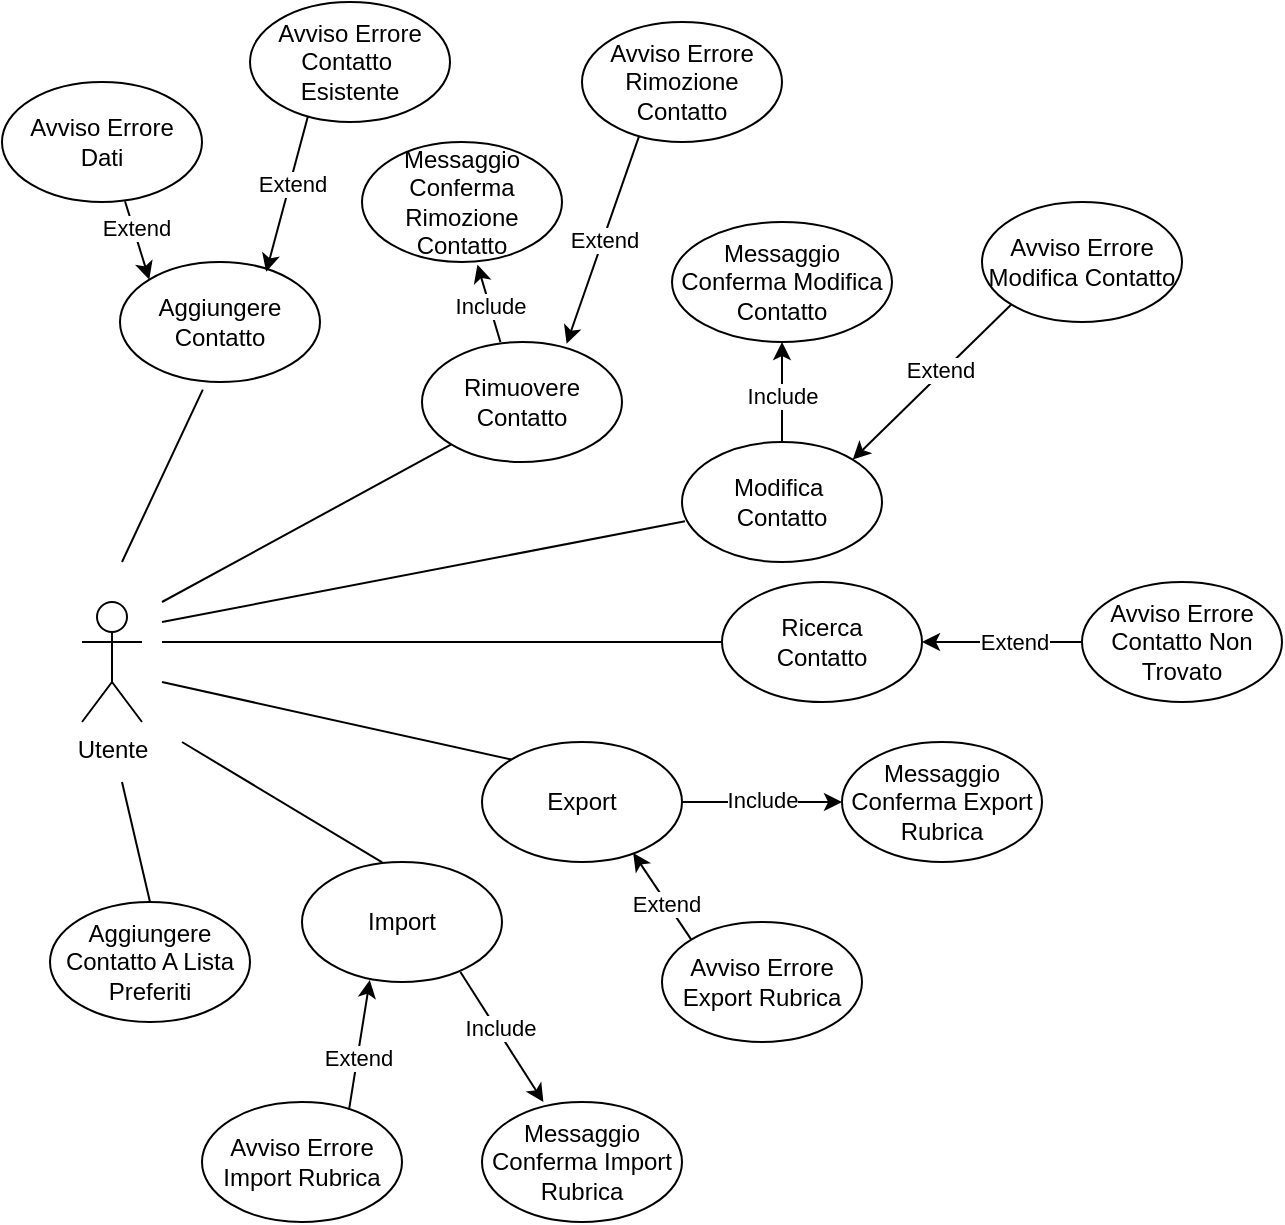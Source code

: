 <mxfile version="25.0.3">
  <diagram name="Pagina-1" id="Ysz00z4WzDfplX0hX_FA">
    <mxGraphModel dx="1354" dy="604" grid="1" gridSize="10" guides="1" tooltips="1" connect="1" arrows="1" fold="1" page="1" pageScale="1" pageWidth="827" pageHeight="1169" math="0" shadow="0">
      <root>
        <mxCell id="0" />
        <mxCell id="1" parent="0" />
        <mxCell id="C4mK0Z9uN4kd12q_vVfB-1" value="Utente" style="shape=umlActor;verticalLabelPosition=bottom;verticalAlign=top;html=1;outlineConnect=0;" parent="1" vertex="1">
          <mxGeometry x="130" y="310" width="30" height="60" as="geometry" />
        </mxCell>
        <mxCell id="C4mK0Z9uN4kd12q_vVfB-2" value="Aggiungere Contatto" style="ellipse;whiteSpace=wrap;html=1;" parent="1" vertex="1">
          <mxGeometry x="149" y="140" width="100" height="60" as="geometry" />
        </mxCell>
        <mxCell id="C4mK0Z9uN4kd12q_vVfB-3" value="Rimuovere Contatto" style="ellipse;whiteSpace=wrap;html=1;" parent="1" vertex="1">
          <mxGeometry x="300" y="180" width="100" height="60" as="geometry" />
        </mxCell>
        <mxCell id="C4mK0Z9uN4kd12q_vVfB-4" value="&lt;div&gt;Modifica&amp;nbsp;&lt;/div&gt;&lt;div&gt;Contatto&lt;/div&gt;" style="ellipse;whiteSpace=wrap;html=1;" parent="1" vertex="1">
          <mxGeometry x="430" y="230" width="100" height="60" as="geometry" />
        </mxCell>
        <mxCell id="C4mK0Z9uN4kd12q_vVfB-5" value="&lt;div&gt;Ricerca &lt;br&gt;&lt;/div&gt;&lt;div&gt;Contatto&lt;br&gt;&lt;/div&gt;" style="ellipse;whiteSpace=wrap;html=1;" parent="1" vertex="1">
          <mxGeometry x="450" y="300" width="100" height="60" as="geometry" />
        </mxCell>
        <mxCell id="C4mK0Z9uN4kd12q_vVfB-6" value="Export" style="ellipse;whiteSpace=wrap;html=1;" parent="1" vertex="1">
          <mxGeometry x="330" y="380" width="100" height="60" as="geometry" />
        </mxCell>
        <mxCell id="C4mK0Z9uN4kd12q_vVfB-7" value="Import" style="ellipse;whiteSpace=wrap;html=1;" parent="1" vertex="1">
          <mxGeometry x="240" y="440" width="100" height="60" as="geometry" />
        </mxCell>
        <mxCell id="C4mK0Z9uN4kd12q_vVfB-8" value="Aggiungere Contatto A Lista&lt;br&gt;Preferiti" style="ellipse;whiteSpace=wrap;html=1;" parent="1" vertex="1">
          <mxGeometry x="114" y="460" width="100" height="60" as="geometry" />
        </mxCell>
        <mxCell id="C4mK0Z9uN4kd12q_vVfB-10" value="&lt;div&gt;Avviso Errore&lt;/div&gt;&lt;div&gt;Dati&lt;br&gt;&lt;/div&gt;" style="ellipse;whiteSpace=wrap;html=1;" parent="1" vertex="1">
          <mxGeometry x="90" y="50" width="100" height="60" as="geometry" />
        </mxCell>
        <mxCell id="C4mK0Z9uN4kd12q_vVfB-11" value="&lt;div&gt;Avviso Errore Contatto&amp;nbsp;&lt;/div&gt;&lt;div&gt;Esistente&lt;br&gt;&lt;/div&gt;" style="ellipse;whiteSpace=wrap;html=1;" parent="1" vertex="1">
          <mxGeometry x="214" y="10" width="100" height="60" as="geometry" />
        </mxCell>
        <mxCell id="C4mK0Z9uN4kd12q_vVfB-12" value="Messaggio Conferma Rimozione Contatto" style="ellipse;whiteSpace=wrap;html=1;" parent="1" vertex="1">
          <mxGeometry x="270" y="80" width="100" height="60" as="geometry" />
        </mxCell>
        <mxCell id="C4mK0Z9uN4kd12q_vVfB-13" value="Avviso Errore Rimozione Contatto" style="ellipse;whiteSpace=wrap;html=1;" parent="1" vertex="1">
          <mxGeometry x="380" y="20" width="100" height="60" as="geometry" />
        </mxCell>
        <mxCell id="C4mK0Z9uN4kd12q_vVfB-14" value="Messaggio Conferma Modifica Contatto" style="ellipse;whiteSpace=wrap;html=1;" parent="1" vertex="1">
          <mxGeometry x="425" y="120" width="110" height="60" as="geometry" />
        </mxCell>
        <mxCell id="C4mK0Z9uN4kd12q_vVfB-15" value="Avviso Errore Modifica Contatto" style="ellipse;whiteSpace=wrap;html=1;" parent="1" vertex="1">
          <mxGeometry x="580" y="110" width="100" height="60" as="geometry" />
        </mxCell>
        <mxCell id="C4mK0Z9uN4kd12q_vVfB-16" value="Avviso Errore Contatto Non Trovato" style="ellipse;whiteSpace=wrap;html=1;" parent="1" vertex="1">
          <mxGeometry x="630" y="300" width="100" height="60" as="geometry" />
        </mxCell>
        <mxCell id="C4mK0Z9uN4kd12q_vVfB-17" value="&lt;div&gt;Messaggio Conferma Export Rubrica&lt;/div&gt;" style="ellipse;whiteSpace=wrap;html=1;" parent="1" vertex="1">
          <mxGeometry x="510" y="380" width="100" height="60" as="geometry" />
        </mxCell>
        <mxCell id="C4mK0Z9uN4kd12q_vVfB-18" value="Avviso Errore Export Rubrica " style="ellipse;whiteSpace=wrap;html=1;" parent="1" vertex="1">
          <mxGeometry x="420" y="470" width="100" height="60" as="geometry" />
        </mxCell>
        <mxCell id="C4mK0Z9uN4kd12q_vVfB-19" value="Messaggio Conferma Import Rubrica" style="ellipse;whiteSpace=wrap;html=1;" parent="1" vertex="1">
          <mxGeometry x="330" y="560" width="100" height="60" as="geometry" />
        </mxCell>
        <mxCell id="C4mK0Z9uN4kd12q_vVfB-20" value="Avviso Errore Import Rubrica" style="ellipse;whiteSpace=wrap;html=1;" parent="1" vertex="1">
          <mxGeometry x="190" y="560" width="100" height="60" as="geometry" />
        </mxCell>
        <mxCell id="C4mK0Z9uN4kd12q_vVfB-21" value="" style="endArrow=classic;html=1;rounded=0;entryX=0.731;entryY=0.082;entryDx=0;entryDy=0;entryPerimeter=0;exitX=0.289;exitY=0.956;exitDx=0;exitDy=0;exitPerimeter=0;" parent="1" source="C4mK0Z9uN4kd12q_vVfB-11" target="C4mK0Z9uN4kd12q_vVfB-2" edge="1">
          <mxGeometry width="50" height="50" relative="1" as="geometry">
            <mxPoint x="370" y="340" as="sourcePoint" />
            <mxPoint x="420" y="290" as="targetPoint" />
          </mxGeometry>
        </mxCell>
        <mxCell id="dJXKkjyoeU7LUYSbvIur-2" value="Extend" style="edgeLabel;html=1;align=center;verticalAlign=middle;resizable=0;points=[];" parent="C4mK0Z9uN4kd12q_vVfB-21" vertex="1" connectable="0">
          <mxGeometry x="-0.135" y="1" relative="1" as="geometry">
            <mxPoint as="offset" />
          </mxGeometry>
        </mxCell>
        <mxCell id="C4mK0Z9uN4kd12q_vVfB-22" value="" style="endArrow=classic;html=1;rounded=0;entryX=0;entryY=0;entryDx=0;entryDy=0;exitX=0.615;exitY=0.994;exitDx=0;exitDy=0;exitPerimeter=0;" parent="1" source="C4mK0Z9uN4kd12q_vVfB-10" target="C4mK0Z9uN4kd12q_vVfB-2" edge="1">
          <mxGeometry width="50" height="50" relative="1" as="geometry">
            <mxPoint x="253" y="76" as="sourcePoint" />
            <mxPoint x="232" y="155" as="targetPoint" />
          </mxGeometry>
        </mxCell>
        <mxCell id="dJXKkjyoeU7LUYSbvIur-1" value="Extend" style="edgeLabel;html=1;align=center;verticalAlign=middle;resizable=0;points=[];" parent="C4mK0Z9uN4kd12q_vVfB-22" vertex="1" connectable="0">
          <mxGeometry x="-0.309" y="1" relative="1" as="geometry">
            <mxPoint as="offset" />
          </mxGeometry>
        </mxCell>
        <mxCell id="C4mK0Z9uN4kd12q_vVfB-24" value="" style="endArrow=classic;html=1;rounded=0;exitX=0.292;exitY=0.043;exitDx=0;exitDy=0;exitPerimeter=0;entryX=0.577;entryY=1.022;entryDx=0;entryDy=0;entryPerimeter=0;" parent="1" target="C4mK0Z9uN4kd12q_vVfB-12" edge="1">
          <mxGeometry width="50" height="50" relative="1" as="geometry">
            <mxPoint x="339.2" y="180.0" as="sourcePoint" />
            <mxPoint x="330" y="150" as="targetPoint" />
          </mxGeometry>
        </mxCell>
        <mxCell id="dJXKkjyoeU7LUYSbvIur-4" value="Include" style="edgeLabel;html=1;align=center;verticalAlign=middle;resizable=0;points=[];" parent="C4mK0Z9uN4kd12q_vVfB-24" vertex="1" connectable="0">
          <mxGeometry x="-0.033" relative="1" as="geometry">
            <mxPoint as="offset" />
          </mxGeometry>
        </mxCell>
        <mxCell id="C4mK0Z9uN4kd12q_vVfB-25" value="" style="endArrow=classic;html=1;rounded=0;entryX=0.723;entryY=0.015;entryDx=0;entryDy=0;entryPerimeter=0;exitX=0.285;exitY=0.953;exitDx=0;exitDy=0;exitPerimeter=0;" parent="1" source="C4mK0Z9uN4kd12q_vVfB-13" target="C4mK0Z9uN4kd12q_vVfB-3" edge="1">
          <mxGeometry width="50" height="50" relative="1" as="geometry">
            <mxPoint x="273" y="96" as="sourcePoint" />
            <mxPoint x="252" y="175" as="targetPoint" />
          </mxGeometry>
        </mxCell>
        <mxCell id="dJXKkjyoeU7LUYSbvIur-5" value="Extend" style="edgeLabel;html=1;align=center;verticalAlign=middle;resizable=0;points=[];" parent="C4mK0Z9uN4kd12q_vVfB-25" vertex="1" connectable="0">
          <mxGeometry x="-0.007" relative="1" as="geometry">
            <mxPoint as="offset" />
          </mxGeometry>
        </mxCell>
        <mxCell id="C4mK0Z9uN4kd12q_vVfB-26" value="" style="endArrow=classic;html=1;rounded=0;exitX=0.5;exitY=0;exitDx=0;exitDy=0;entryX=0.5;entryY=1;entryDx=0;entryDy=0;" parent="1" source="C4mK0Z9uN4kd12q_vVfB-4" target="C4mK0Z9uN4kd12q_vVfB-14" edge="1">
          <mxGeometry width="50" height="50" relative="1" as="geometry">
            <mxPoint x="283" y="106" as="sourcePoint" />
            <mxPoint x="480" y="190" as="targetPoint" />
          </mxGeometry>
        </mxCell>
        <mxCell id="dJXKkjyoeU7LUYSbvIur-6" value="Include" style="edgeLabel;html=1;align=center;verticalAlign=middle;resizable=0;points=[];" parent="C4mK0Z9uN4kd12q_vVfB-26" vertex="1" connectable="0">
          <mxGeometry x="-0.083" relative="1" as="geometry">
            <mxPoint as="offset" />
          </mxGeometry>
        </mxCell>
        <mxCell id="C4mK0Z9uN4kd12q_vVfB-27" value="" style="endArrow=classic;html=1;rounded=0;entryX=1;entryY=0;entryDx=0;entryDy=0;exitX=0;exitY=1;exitDx=0;exitDy=0;" parent="1" source="C4mK0Z9uN4kd12q_vVfB-15" target="C4mK0Z9uN4kd12q_vVfB-4" edge="1">
          <mxGeometry width="50" height="50" relative="1" as="geometry">
            <mxPoint x="293" y="116" as="sourcePoint" />
            <mxPoint x="272" y="195" as="targetPoint" />
          </mxGeometry>
        </mxCell>
        <mxCell id="dJXKkjyoeU7LUYSbvIur-7" value="Extend" style="edgeLabel;html=1;align=center;verticalAlign=middle;resizable=0;points=[];" parent="C4mK0Z9uN4kd12q_vVfB-27" vertex="1" connectable="0">
          <mxGeometry x="-0.13" y="-2" relative="1" as="geometry">
            <mxPoint as="offset" />
          </mxGeometry>
        </mxCell>
        <mxCell id="C4mK0Z9uN4kd12q_vVfB-28" value="" style="endArrow=classic;html=1;rounded=0;entryX=1;entryY=0.5;entryDx=0;entryDy=0;exitX=0;exitY=0.5;exitDx=0;exitDy=0;" parent="1" source="C4mK0Z9uN4kd12q_vVfB-16" target="C4mK0Z9uN4kd12q_vVfB-5" edge="1">
          <mxGeometry width="50" height="50" relative="1" as="geometry">
            <mxPoint x="318" y="116" as="sourcePoint" />
            <mxPoint x="297" y="195" as="targetPoint" />
          </mxGeometry>
        </mxCell>
        <mxCell id="dJXKkjyoeU7LUYSbvIur-8" value="Extend" style="edgeLabel;html=1;align=center;verticalAlign=middle;resizable=0;points=[];" parent="C4mK0Z9uN4kd12q_vVfB-28" vertex="1" connectable="0">
          <mxGeometry x="-0.133" relative="1" as="geometry">
            <mxPoint as="offset" />
          </mxGeometry>
        </mxCell>
        <mxCell id="C4mK0Z9uN4kd12q_vVfB-29" value="" style="endArrow=classic;html=1;rounded=0;entryX=0;entryY=0.5;entryDx=0;entryDy=0;exitX=1;exitY=0.5;exitDx=0;exitDy=0;" parent="1" source="C4mK0Z9uN4kd12q_vVfB-6" target="C4mK0Z9uN4kd12q_vVfB-17" edge="1">
          <mxGeometry width="50" height="50" relative="1" as="geometry">
            <mxPoint x="273" y="136" as="sourcePoint" />
            <mxPoint x="252" y="215" as="targetPoint" />
          </mxGeometry>
        </mxCell>
        <mxCell id="dJXKkjyoeU7LUYSbvIur-9" value="Include" style="edgeLabel;html=1;align=center;verticalAlign=middle;resizable=0;points=[];" parent="C4mK0Z9uN4kd12q_vVfB-29" vertex="1" connectable="0">
          <mxGeometry x="0.102" y="1" relative="1" as="geometry">
            <mxPoint x="-4" as="offset" />
          </mxGeometry>
        </mxCell>
        <mxCell id="C4mK0Z9uN4kd12q_vVfB-30" value="" style="endArrow=classic;html=1;rounded=0;entryX=0.756;entryY=0.925;entryDx=0;entryDy=0;entryPerimeter=0;exitX=0;exitY=0;exitDx=0;exitDy=0;" parent="1" source="C4mK0Z9uN4kd12q_vVfB-18" target="C4mK0Z9uN4kd12q_vVfB-6" edge="1">
          <mxGeometry width="50" height="50" relative="1" as="geometry">
            <mxPoint x="283" y="146" as="sourcePoint" />
            <mxPoint x="262" y="225" as="targetPoint" />
          </mxGeometry>
        </mxCell>
        <mxCell id="dJXKkjyoeU7LUYSbvIur-10" value="Extend" style="edgeLabel;html=1;align=center;verticalAlign=middle;resizable=0;points=[];" parent="C4mK0Z9uN4kd12q_vVfB-30" vertex="1" connectable="0">
          <mxGeometry x="-0.15" y="1" relative="1" as="geometry">
            <mxPoint as="offset" />
          </mxGeometry>
        </mxCell>
        <mxCell id="C4mK0Z9uN4kd12q_vVfB-31" value="" style="endArrow=classic;html=1;rounded=0;entryX=0.262;entryY=0.004;entryDx=0;entryDy=0;entryPerimeter=0;exitX=0.792;exitY=0.917;exitDx=0;exitDy=0;exitPerimeter=0;" parent="1" source="C4mK0Z9uN4kd12q_vVfB-7" edge="1">
          <mxGeometry width="50" height="50" relative="1" as="geometry">
            <mxPoint x="329.996" y="510.889" as="sourcePoint" />
            <mxPoint x="360.7" y="560" as="targetPoint" />
          </mxGeometry>
        </mxCell>
        <mxCell id="dJXKkjyoeU7LUYSbvIur-12" value="Include" style="edgeLabel;html=1;align=center;verticalAlign=middle;resizable=0;points=[];" parent="C4mK0Z9uN4kd12q_vVfB-31" vertex="1" connectable="0">
          <mxGeometry x="-0.116" y="1" relative="1" as="geometry">
            <mxPoint as="offset" />
          </mxGeometry>
        </mxCell>
        <mxCell id="C4mK0Z9uN4kd12q_vVfB-32" value="" style="endArrow=classic;html=1;rounded=0;entryX=0.339;entryY=0.984;entryDx=0;entryDy=0;entryPerimeter=0;exitX=0.735;exitY=0.066;exitDx=0;exitDy=0;exitPerimeter=0;" parent="1" source="C4mK0Z9uN4kd12q_vVfB-20" target="C4mK0Z9uN4kd12q_vVfB-7" edge="1">
          <mxGeometry width="50" height="50" relative="1" as="geometry">
            <mxPoint x="343" y="166" as="sourcePoint" />
            <mxPoint x="322" y="245" as="targetPoint" />
          </mxGeometry>
        </mxCell>
        <mxCell id="dJXKkjyoeU7LUYSbvIur-13" value="Extend" style="edgeLabel;html=1;align=center;verticalAlign=middle;resizable=0;points=[];" parent="C4mK0Z9uN4kd12q_vVfB-32" vertex="1" connectable="0">
          <mxGeometry x="-0.184" relative="1" as="geometry">
            <mxPoint as="offset" />
          </mxGeometry>
        </mxCell>
        <mxCell id="C4mK0Z9uN4kd12q_vVfB-33" value="" style="endArrow=none;html=1;rounded=0;entryX=0.414;entryY=1.063;entryDx=0;entryDy=0;entryPerimeter=0;" parent="1" target="C4mK0Z9uN4kd12q_vVfB-2" edge="1">
          <mxGeometry width="50" height="50" relative="1" as="geometry">
            <mxPoint x="150" y="290" as="sourcePoint" />
            <mxPoint x="420" y="290" as="targetPoint" />
          </mxGeometry>
        </mxCell>
        <mxCell id="C4mK0Z9uN4kd12q_vVfB-34" value="" style="endArrow=none;html=1;rounded=0;entryX=0;entryY=1;entryDx=0;entryDy=0;" parent="1" target="C4mK0Z9uN4kd12q_vVfB-3" edge="1">
          <mxGeometry width="50" height="50" relative="1" as="geometry">
            <mxPoint x="170" y="310" as="sourcePoint" />
            <mxPoint x="200" y="214" as="targetPoint" />
          </mxGeometry>
        </mxCell>
        <mxCell id="C4mK0Z9uN4kd12q_vVfB-35" value="" style="endArrow=none;html=1;rounded=0;entryX=0.015;entryY=0.661;entryDx=0;entryDy=0;entryPerimeter=0;" parent="1" target="C4mK0Z9uN4kd12q_vVfB-4" edge="1">
          <mxGeometry width="50" height="50" relative="1" as="geometry">
            <mxPoint x="170" y="320" as="sourcePoint" />
            <mxPoint x="210" y="224" as="targetPoint" />
          </mxGeometry>
        </mxCell>
        <mxCell id="C4mK0Z9uN4kd12q_vVfB-36" value="" style="endArrow=none;html=1;rounded=0;entryX=0;entryY=0.5;entryDx=0;entryDy=0;" parent="1" target="C4mK0Z9uN4kd12q_vVfB-5" edge="1">
          <mxGeometry width="50" height="50" relative="1" as="geometry">
            <mxPoint x="170" y="330" as="sourcePoint" />
            <mxPoint x="220" y="234" as="targetPoint" />
          </mxGeometry>
        </mxCell>
        <mxCell id="C4mK0Z9uN4kd12q_vVfB-37" value="" style="endArrow=none;html=1;rounded=0;entryX=0;entryY=0;entryDx=0;entryDy=0;" parent="1" target="C4mK0Z9uN4kd12q_vVfB-6" edge="1">
          <mxGeometry width="50" height="50" relative="1" as="geometry">
            <mxPoint x="170" y="350" as="sourcePoint" />
            <mxPoint x="230" y="244" as="targetPoint" />
          </mxGeometry>
        </mxCell>
        <mxCell id="C4mK0Z9uN4kd12q_vVfB-38" value="" style="endArrow=none;html=1;rounded=0;entryX=0.401;entryY=0.004;entryDx=0;entryDy=0;entryPerimeter=0;" parent="1" target="C4mK0Z9uN4kd12q_vVfB-7" edge="1">
          <mxGeometry width="50" height="50" relative="1" as="geometry">
            <mxPoint x="180" y="380" as="sourcePoint" />
            <mxPoint x="270" y="450" as="targetPoint" />
          </mxGeometry>
        </mxCell>
        <mxCell id="C4mK0Z9uN4kd12q_vVfB-39" value="" style="endArrow=none;html=1;rounded=0;entryX=0.5;entryY=0;entryDx=0;entryDy=0;" parent="1" target="C4mK0Z9uN4kd12q_vVfB-8" edge="1">
          <mxGeometry width="50" height="50" relative="1" as="geometry">
            <mxPoint x="150" y="400" as="sourcePoint" />
            <mxPoint x="250" y="264" as="targetPoint" />
          </mxGeometry>
        </mxCell>
      </root>
    </mxGraphModel>
  </diagram>
</mxfile>
